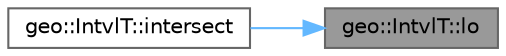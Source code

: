 digraph "geo::IntvlT::lo"
{
 // LATEX_PDF_SIZE
  bgcolor="transparent";
  edge [fontname=Helvetica,fontsize=10,labelfontname=Helvetica,labelfontsize=10];
  node [fontname=Helvetica,fontsize=10,shape=box,height=0.2,width=0.4];
  rankdir="RL";
  Node1 [id="Node000001",label="geo::IntvlT::lo",height=0.2,width=0.4,color="gray40", fillcolor="grey60", style="filled", fontcolor="black",tooltip="Return low."];
  Node1 -> Node2 [id="edge1_Node000001_Node000002",dir="back",color="steelblue1",style="solid",tooltip=" "];
  Node2 [id="Node000002",label="geo::IntvlT::intersect",height=0.2,width=0.4,color="grey40", fillcolor="white", style="filled",URL="$classgeo_1_1_intvl_t.html#a84b05db3d96e2e58a3989b0b62e6f429",tooltip="Return the intersection with other interval."];
}
